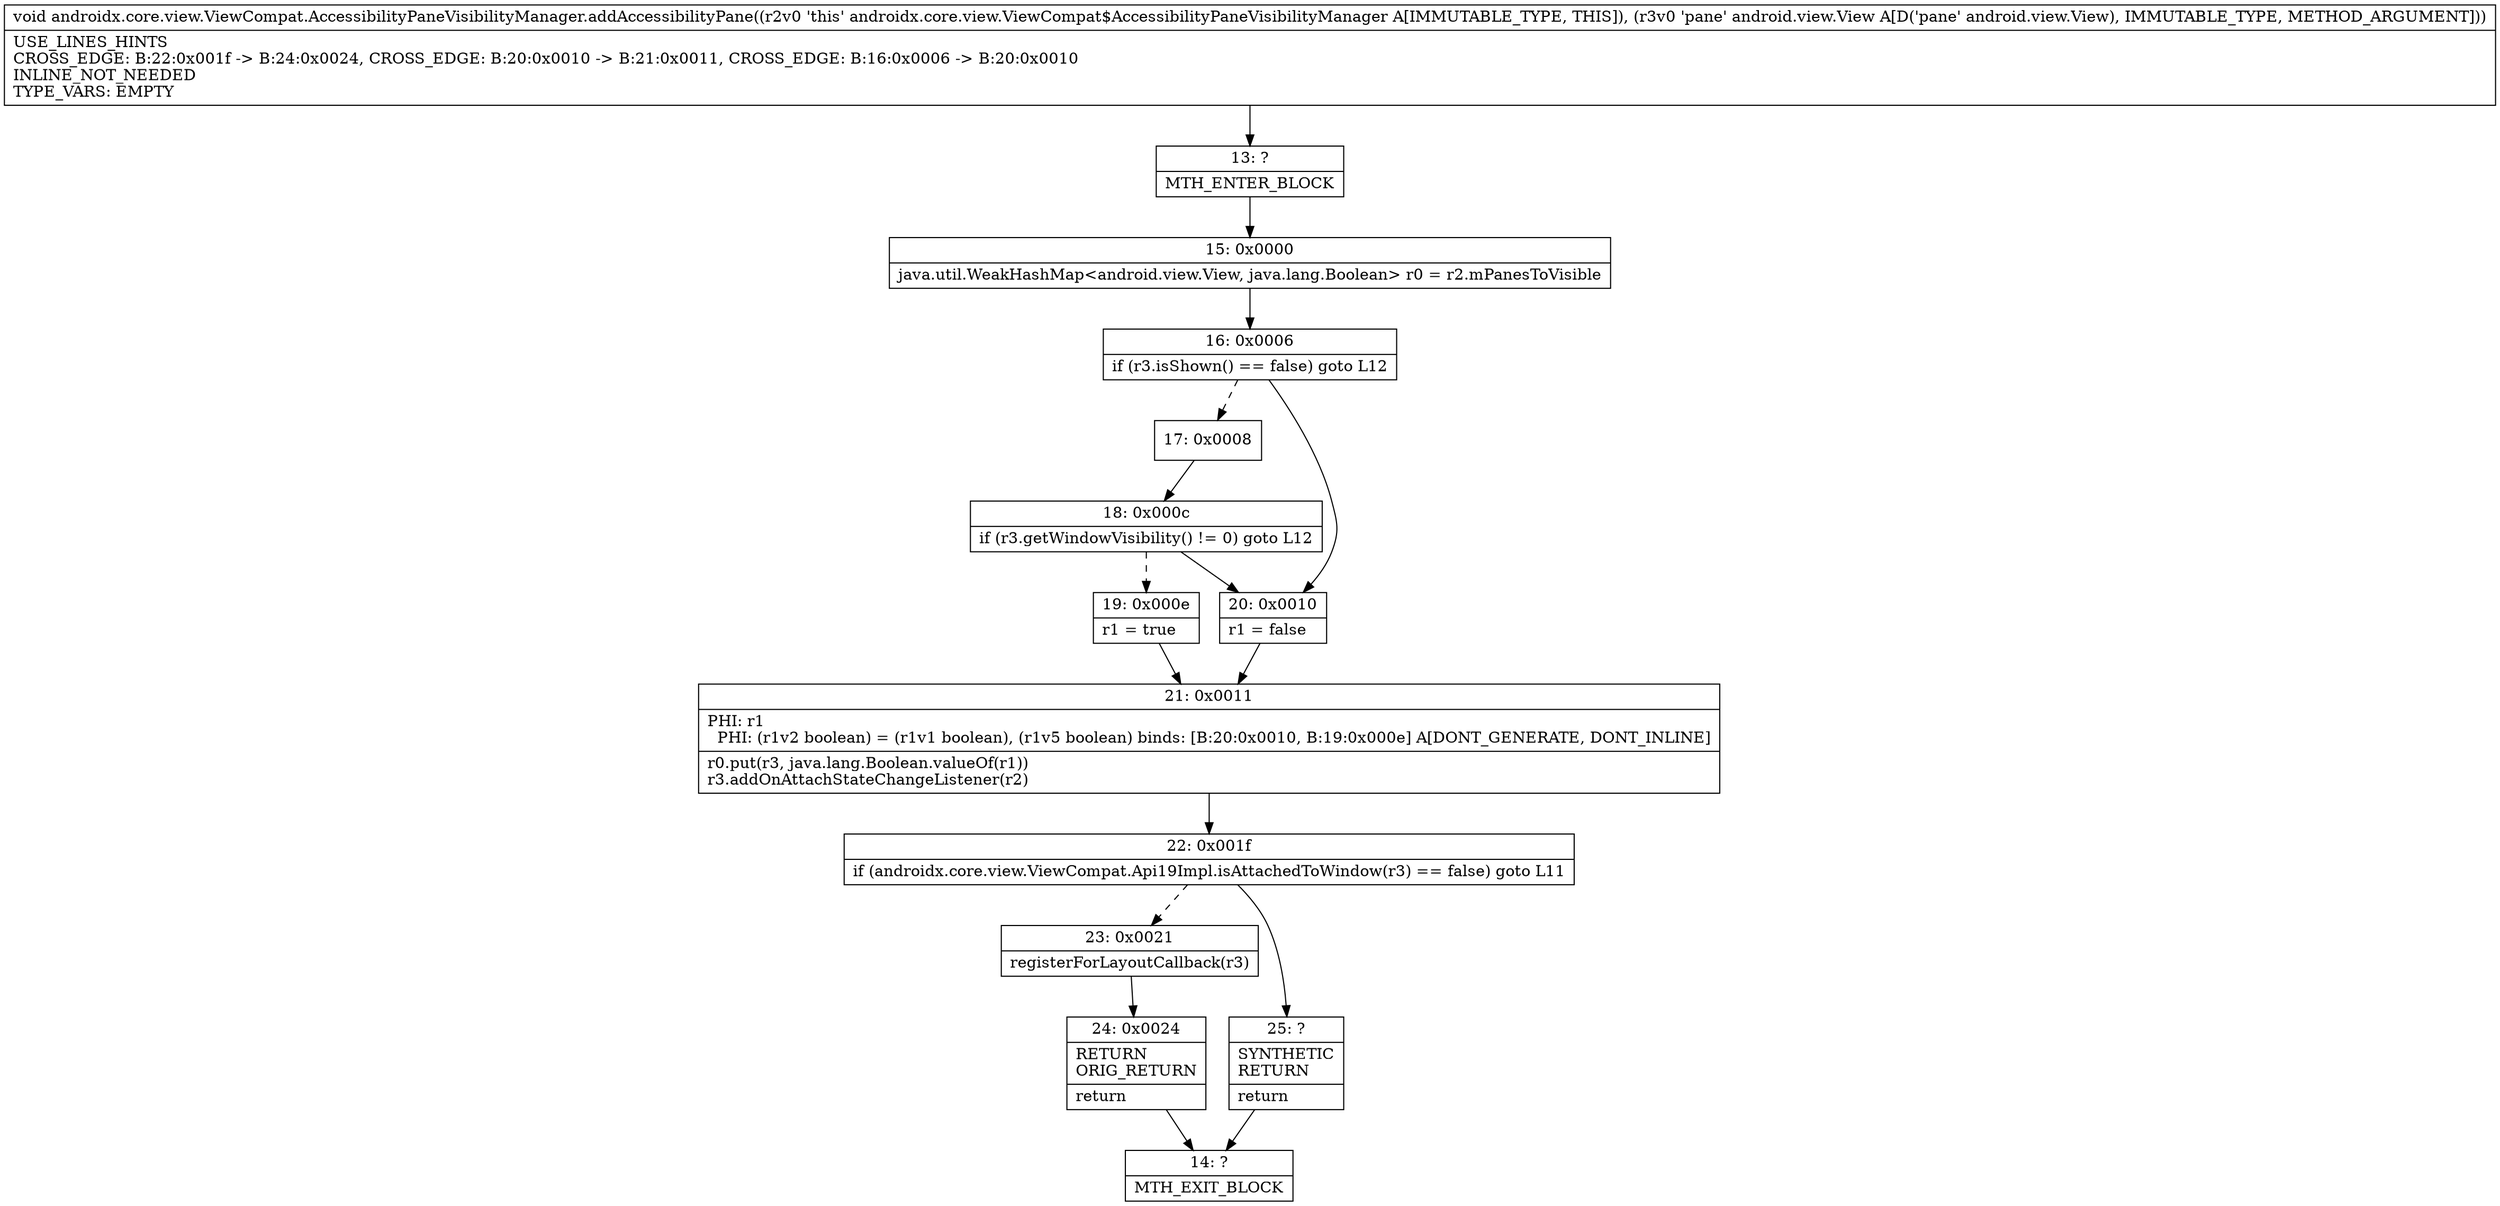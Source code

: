 digraph "CFG forandroidx.core.view.ViewCompat.AccessibilityPaneVisibilityManager.addAccessibilityPane(Landroid\/view\/View;)V" {
Node_13 [shape=record,label="{13\:\ ?|MTH_ENTER_BLOCK\l}"];
Node_15 [shape=record,label="{15\:\ 0x0000|java.util.WeakHashMap\<android.view.View, java.lang.Boolean\> r0 = r2.mPanesToVisible\l}"];
Node_16 [shape=record,label="{16\:\ 0x0006|if (r3.isShown() == false) goto L12\l}"];
Node_17 [shape=record,label="{17\:\ 0x0008}"];
Node_18 [shape=record,label="{18\:\ 0x000c|if (r3.getWindowVisibility() != 0) goto L12\l}"];
Node_19 [shape=record,label="{19\:\ 0x000e|r1 = true\l}"];
Node_21 [shape=record,label="{21\:\ 0x0011|PHI: r1 \l  PHI: (r1v2 boolean) = (r1v1 boolean), (r1v5 boolean) binds: [B:20:0x0010, B:19:0x000e] A[DONT_GENERATE, DONT_INLINE]\l|r0.put(r3, java.lang.Boolean.valueOf(r1))\lr3.addOnAttachStateChangeListener(r2)\l}"];
Node_22 [shape=record,label="{22\:\ 0x001f|if (androidx.core.view.ViewCompat.Api19Impl.isAttachedToWindow(r3) == false) goto L11\l}"];
Node_23 [shape=record,label="{23\:\ 0x0021|registerForLayoutCallback(r3)\l}"];
Node_24 [shape=record,label="{24\:\ 0x0024|RETURN\lORIG_RETURN\l|return\l}"];
Node_14 [shape=record,label="{14\:\ ?|MTH_EXIT_BLOCK\l}"];
Node_25 [shape=record,label="{25\:\ ?|SYNTHETIC\lRETURN\l|return\l}"];
Node_20 [shape=record,label="{20\:\ 0x0010|r1 = false\l}"];
MethodNode[shape=record,label="{void androidx.core.view.ViewCompat.AccessibilityPaneVisibilityManager.addAccessibilityPane((r2v0 'this' androidx.core.view.ViewCompat$AccessibilityPaneVisibilityManager A[IMMUTABLE_TYPE, THIS]), (r3v0 'pane' android.view.View A[D('pane' android.view.View), IMMUTABLE_TYPE, METHOD_ARGUMENT]))  | USE_LINES_HINTS\lCROSS_EDGE: B:22:0x001f \-\> B:24:0x0024, CROSS_EDGE: B:20:0x0010 \-\> B:21:0x0011, CROSS_EDGE: B:16:0x0006 \-\> B:20:0x0010\lINLINE_NOT_NEEDED\lTYPE_VARS: EMPTY\l}"];
MethodNode -> Node_13;Node_13 -> Node_15;
Node_15 -> Node_16;
Node_16 -> Node_17[style=dashed];
Node_16 -> Node_20;
Node_17 -> Node_18;
Node_18 -> Node_19[style=dashed];
Node_18 -> Node_20;
Node_19 -> Node_21;
Node_21 -> Node_22;
Node_22 -> Node_23[style=dashed];
Node_22 -> Node_25;
Node_23 -> Node_24;
Node_24 -> Node_14;
Node_25 -> Node_14;
Node_20 -> Node_21;
}

